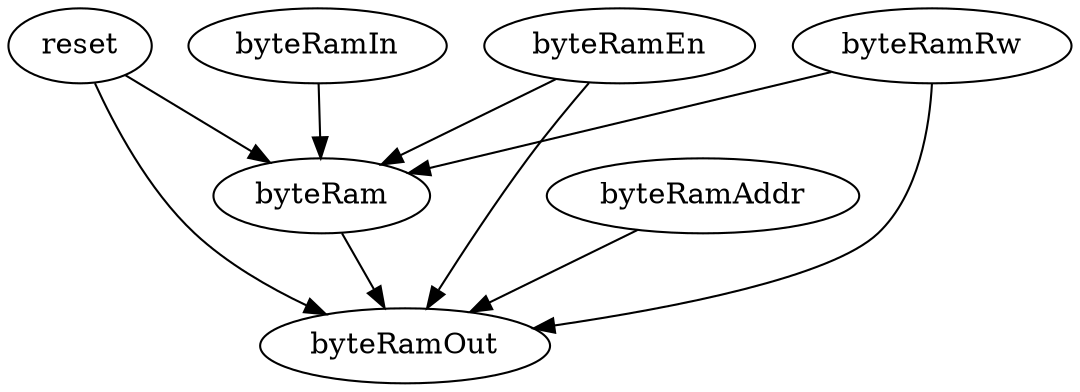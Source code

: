 strict digraph "" {
	reset -> byteRam	 [weight=1.0];
	reset -> byteRamOut	 [weight=3.0];
	byteRam -> byteRamOut	 [weight=1.0];
	byteRamEn -> byteRam	 [weight=1.0];
	byteRamEn -> byteRamOut	 [weight=2.0];
	byteRamAddr -> byteRamOut	 [weight=1.0];
	byteRamIn -> byteRam	 [weight=1.0];
	byteRamRw -> byteRam	 [weight=1.0];
	byteRamRw -> byteRamOut	 [weight=1.0];
}

